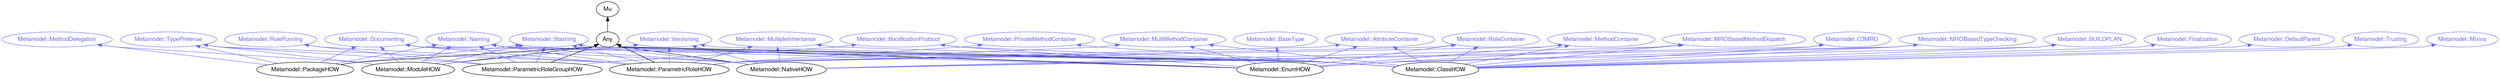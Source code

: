 digraph "perl6-type-graph" {
    rankdir=BT;
    splines=polyline;
    overlap=false; 
    // Types
    "Metamodel::Stashing" [color="#6666FF", fontcolor="#6666FF", href="/type/Metamodel::Stashing", fontname="FreeSans"];
    "Mu" [color="#000000", fontcolor="#000000", href="/type/Mu", fontname="FreeSans"];
    "Any" [color="#000000", fontcolor="#000000", href="/type/Any", fontname="FreeSans"];
    "Metamodel::Naming" [color="#6666FF", fontcolor="#6666FF", href="/type/Metamodel::Naming", fontname="FreeSans"];
    "Metamodel::Documenting" [color="#6666FF", fontcolor="#6666FF", href="/type/Metamodel::Documenting", fontname="FreeSans"];
    "Metamodel::Versioning" [color="#6666FF", fontcolor="#6666FF", href="/type/Metamodel::Versioning", fontname="FreeSans"];
    "Metamodel::TypePretense" [color="#6666FF", fontcolor="#6666FF", href="/type/Metamodel::TypePretense", fontname="FreeSans"];
    "Metamodel::MethodDelegation" [color="#6666FF", fontcolor="#6666FF", href="/type/Metamodel::MethodDelegation", fontname="FreeSans"];
    "Metamodel::ModuleHOW" [color="#000000", fontcolor="#000000", href="/type/Metamodel::ModuleHOW", fontname="FreeSans"];
    "Metamodel::MultipleInheritance" [color="#6666FF", fontcolor="#6666FF", href="/type/Metamodel::MultipleInheritance", fontname="FreeSans"];
    "Metamodel::C3MRO" [color="#6666FF", fontcolor="#6666FF", href="/type/Metamodel::C3MRO", fontname="FreeSans"];
    "Metamodel::MROBasedMethodDispatch" [color="#6666FF", fontcolor="#6666FF", href="/type/Metamodel::MROBasedMethodDispatch", fontname="FreeSans"];
    "Metamodel::MROBasedTypeChecking" [color="#6666FF", fontcolor="#6666FF", href="/type/Metamodel::MROBasedTypeChecking", fontname="FreeSans"];
    "Metamodel::NativeHOW" [color="#000000", fontcolor="#000000", href="/type/Metamodel::NativeHOW", fontname="FreeSans"];
    "Metamodel::AttributeContainer" [color="#6666FF", fontcolor="#6666FF", href="/type/Metamodel::AttributeContainer", fontname="FreeSans"];
    "Metamodel::MethodContainer" [color="#6666FF", fontcolor="#6666FF", href="/type/Metamodel::MethodContainer", fontname="FreeSans"];
    "Metamodel::MultiMethodContainer" [color="#6666FF", fontcolor="#6666FF", href="/type/Metamodel::MultiMethodContainer", fontname="FreeSans"];
    "Metamodel::RoleContainer" [color="#6666FF", fontcolor="#6666FF", href="/type/Metamodel::RoleContainer", fontname="FreeSans"];
    "Metamodel::BaseType" [color="#6666FF", fontcolor="#6666FF", href="/type/Metamodel::BaseType", fontname="FreeSans"];
    "Metamodel::BUILDPLAN" [color="#6666FF", fontcolor="#6666FF", href="/type/Metamodel::BUILDPLAN", fontname="FreeSans"];
    "Metamodel::BoolificationProtocol" [color="#6666FF", fontcolor="#6666FF", href="/type/Metamodel::BoolificationProtocol", fontname="FreeSans"];
    "Metamodel::EnumHOW" [color="#000000", fontcolor="#000000", href="/type/Metamodel::EnumHOW", fontname="FreeSans"];
    "Metamodel::RolePunning" [color="#6666FF", fontcolor="#6666FF", href="/type/Metamodel::RolePunning", fontname="FreeSans"];
    "Metamodel::ParametricRoleGroupHOW" [color="#000000", fontcolor="#000000", href="/type/Metamodel::ParametricRoleGroupHOW", fontname="FreeSans"];
    "Metamodel::PrivateMethodContainer" [color="#6666FF", fontcolor="#6666FF", href="/type/Metamodel::PrivateMethodContainer", fontname="FreeSans"];
    "Metamodel::ParametricRoleHOW" [color="#000000", fontcolor="#000000", href="/type/Metamodel::ParametricRoleHOW", fontname="FreeSans"];
    "Metamodel::Finalization" [color="#6666FF", fontcolor="#6666FF", href="/type/Metamodel::Finalization", fontname="FreeSans"];
    "Metamodel::DefaultParent" [color="#6666FF", fontcolor="#6666FF", href="/type/Metamodel::DefaultParent", fontname="FreeSans"];
    "Metamodel::Trusting" [color="#6666FF", fontcolor="#6666FF", href="/type/Metamodel::Trusting", fontname="FreeSans"];
    "Metamodel::Mixins" [color="#6666FF", fontcolor="#6666FF", href="/type/Metamodel::Mixins", fontname="FreeSans"];
    "Metamodel::ClassHOW" [color="#000000", fontcolor="#000000", href="/type/Metamodel::ClassHOW", fontname="FreeSans"];
    "Metamodel::PackageHOW" [color="#000000", fontcolor="#000000", href="/type/Metamodel::PackageHOW", fontname="FreeSans"];

    // Superclasses
    "Any" -> "Mu" [color="#000000"];
    "Metamodel::ModuleHOW" -> "Any" [color="#000000"];
    "Metamodel::NativeHOW" -> "Any" [color="#000000"];
    "Metamodel::EnumHOW" -> "Any" [color="#000000"];
    "Metamodel::ParametricRoleGroupHOW" -> "Any" [color="#000000"];
    "Metamodel::ParametricRoleHOW" -> "Any" [color="#000000"];
    "Metamodel::ClassHOW" -> "Any" [color="#000000"];
    "Metamodel::PackageHOW" -> "Any" [color="#000000"];

    // Roles
    "Metamodel::ModuleHOW" -> "Metamodel::Naming" [color="#6666FF"];
    "Metamodel::ModuleHOW" -> "Metamodel::Documenting" [color="#6666FF"];
    "Metamodel::ModuleHOW" -> "Metamodel::Versioning" [color="#6666FF"];
    "Metamodel::ModuleHOW" -> "Metamodel::Stashing" [color="#6666FF"];
    "Metamodel::ModuleHOW" -> "Metamodel::TypePretense" [color="#6666FF"];
    "Metamodel::ModuleHOW" -> "Metamodel::MethodDelegation" [color="#6666FF"];
    "Metamodel::NativeHOW" -> "Metamodel::Naming" [color="#6666FF"];
    "Metamodel::NativeHOW" -> "Metamodel::Documenting" [color="#6666FF"];
    "Metamodel::NativeHOW" -> "Metamodel::Versioning" [color="#6666FF"];
    "Metamodel::NativeHOW" -> "Metamodel::Stashing" [color="#6666FF"];
    "Metamodel::NativeHOW" -> "Metamodel::MultipleInheritance" [color="#6666FF"];
    "Metamodel::NativeHOW" -> "Metamodel::C3MRO" [color="#6666FF"];
    "Metamodel::NativeHOW" -> "Metamodel::MROBasedMethodDispatch" [color="#6666FF"];
    "Metamodel::NativeHOW" -> "Metamodel::MROBasedTypeChecking" [color="#6666FF"];
    "Metamodel::EnumHOW" -> "Metamodel::Naming" [color="#6666FF"];
    "Metamodel::EnumHOW" -> "Metamodel::Stashing" [color="#6666FF"];
    "Metamodel::EnumHOW" -> "Metamodel::AttributeContainer" [color="#6666FF"];
    "Metamodel::EnumHOW" -> "Metamodel::MethodContainer" [color="#6666FF"];
    "Metamodel::EnumHOW" -> "Metamodel::MultiMethodContainer" [color="#6666FF"];
    "Metamodel::EnumHOW" -> "Metamodel::RoleContainer" [color="#6666FF"];
    "Metamodel::EnumHOW" -> "Metamodel::BaseType" [color="#6666FF"];
    "Metamodel::EnumHOW" -> "Metamodel::MROBasedMethodDispatch" [color="#6666FF"];
    "Metamodel::EnumHOW" -> "Metamodel::MROBasedTypeChecking" [color="#6666FF"];
    "Metamodel::EnumHOW" -> "Metamodel::BUILDPLAN" [color="#6666FF"];
    "Metamodel::EnumHOW" -> "Metamodel::BoolificationProtocol" [color="#6666FF"];
    "Metamodel::ParametricRoleGroupHOW" -> "Metamodel::Naming" [color="#6666FF"];
    "Metamodel::ParametricRoleGroupHOW" -> "Metamodel::Stashing" [color="#6666FF"];
    "Metamodel::ParametricRoleGroupHOW" -> "Metamodel::TypePretense" [color="#6666FF"];
    "Metamodel::ParametricRoleGroupHOW" -> "Metamodel::RolePunning" [color="#6666FF"];
    "Metamodel::ParametricRoleGroupHOW" -> "Metamodel::BoolificationProtocol" [color="#6666FF"];
    "Metamodel::ParametricRoleHOW" -> "Metamodel::Naming" [color="#6666FF"];
    "Metamodel::ParametricRoleHOW" -> "Metamodel::Documenting" [color="#6666FF"];
    "Metamodel::ParametricRoleHOW" -> "Metamodel::Versioning" [color="#6666FF"];
    "Metamodel::ParametricRoleHOW" -> "Metamodel::MethodContainer" [color="#6666FF"];
    "Metamodel::ParametricRoleHOW" -> "Metamodel::PrivateMethodContainer" [color="#6666FF"];
    "Metamodel::ParametricRoleHOW" -> "Metamodel::MultiMethodContainer" [color="#6666FF"];
    "Metamodel::ParametricRoleHOW" -> "Metamodel::AttributeContainer" [color="#6666FF"];
    "Metamodel::ParametricRoleHOW" -> "Metamodel::RoleContainer" [color="#6666FF"];
    "Metamodel::ParametricRoleHOW" -> "Metamodel::MultipleInheritance" [color="#6666FF"];
    "Metamodel::ParametricRoleHOW" -> "Metamodel::Stashing" [color="#6666FF"];
    "Metamodel::ParametricRoleHOW" -> "Metamodel::TypePretense" [color="#6666FF"];
    "Metamodel::ParametricRoleHOW" -> "Metamodel::RolePunning" [color="#6666FF"];
    "Metamodel::ClassHOW" -> "Metamodel::Naming" [color="#6666FF"];
    "Metamodel::ClassHOW" -> "Metamodel::Documenting" [color="#6666FF"];
    "Metamodel::ClassHOW" -> "Metamodel::Versioning" [color="#6666FF"];
    "Metamodel::ClassHOW" -> "Metamodel::Stashing" [color="#6666FF"];
    "Metamodel::ClassHOW" -> "Metamodel::AttributeContainer" [color="#6666FF"];
    "Metamodel::ClassHOW" -> "Metamodel::Finalization" [color="#6666FF"];
    "Metamodel::ClassHOW" -> "Metamodel::MethodContainer" [color="#6666FF"];
    "Metamodel::ClassHOW" -> "Metamodel::PrivateMethodContainer" [color="#6666FF"];
    "Metamodel::ClassHOW" -> "Metamodel::MultiMethodContainer" [color="#6666FF"];
    "Metamodel::ClassHOW" -> "Metamodel::RoleContainer" [color="#6666FF"];
    "Metamodel::ClassHOW" -> "Metamodel::MultipleInheritance" [color="#6666FF"];
    "Metamodel::ClassHOW" -> "Metamodel::DefaultParent" [color="#6666FF"];
    "Metamodel::ClassHOW" -> "Metamodel::C3MRO" [color="#6666FF"];
    "Metamodel::ClassHOW" -> "Metamodel::MROBasedMethodDispatch" [color="#6666FF"];
    "Metamodel::ClassHOW" -> "Metamodel::MROBasedTypeChecking" [color="#6666FF"];
    "Metamodel::ClassHOW" -> "Metamodel::Trusting" [color="#6666FF"];
    "Metamodel::ClassHOW" -> "Metamodel::BUILDPLAN" [color="#6666FF"];
    "Metamodel::ClassHOW" -> "Metamodel::Mixins" [color="#6666FF"];
    "Metamodel::ClassHOW" -> "Metamodel::BoolificationProtocol" [color="#6666FF"];
    "Metamodel::PackageHOW" -> "Metamodel::Naming" [color="#6666FF"];
    "Metamodel::PackageHOW" -> "Metamodel::Documenting" [color="#6666FF"];
    "Metamodel::PackageHOW" -> "Metamodel::Stashing" [color="#6666FF"];
    "Metamodel::PackageHOW" -> "Metamodel::TypePretense" [color="#6666FF"];
    "Metamodel::PackageHOW" -> "Metamodel::MethodDelegation" [color="#6666FF"];
}
